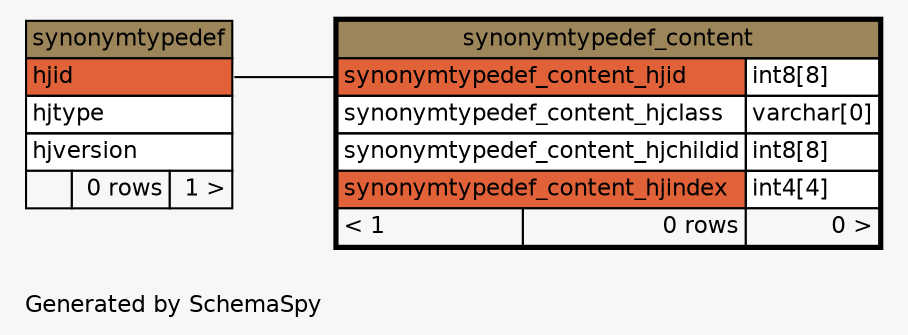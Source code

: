 // dot 2.22.2 on Windows Vista 6.0
// SchemaSpy rev 536
digraph "oneDegreeRelationshipsDiagram" {
  graph [
    rankdir="RL"
    bgcolor="#f7f7f7"
    label="\nGenerated by SchemaSpy"
    labeljust="l"
    nodesep="0.18"
    ranksep="0.46"
    fontname="Helvetica"
    fontsize="11"
  ];
  node [
    fontname="Helvetica"
    fontsize="11"
    shape="plaintext"
  ];
  edge [
    arrowsize="0.8"
  ];
  "synonymtypedef_content":"synonymtypedef_content_hjid":w -> "synonymtypedef":"hjid":e [arrowhead=none arrowtail=crowodot];
  "synonymtypedef" [
    label=<
    <TABLE BORDER="0" CELLBORDER="1" CELLSPACING="0" BGCOLOR="#ffffff">
      <TR><TD COLSPAN="3" BGCOLOR="#9b8559" ALIGN="CENTER">synonymtypedef</TD></TR>
      <TR><TD PORT="hjid" COLSPAN="3" BGCOLOR="#e16239" ALIGN="LEFT">hjid</TD></TR>
      <TR><TD PORT="hjtype" COLSPAN="3" ALIGN="LEFT">hjtype</TD></TR>
      <TR><TD PORT="hjversion" COLSPAN="3" ALIGN="LEFT">hjversion</TD></TR>
      <TR><TD ALIGN="LEFT" BGCOLOR="#f7f7f7">  </TD><TD ALIGN="RIGHT" BGCOLOR="#f7f7f7">0 rows</TD><TD ALIGN="RIGHT" BGCOLOR="#f7f7f7">1 &gt;</TD></TR>
    </TABLE>>
    URL="synonymtypedef.html"
    tooltip="synonymtypedef"
  ];
  "synonymtypedef_content" [
    label=<
    <TABLE BORDER="2" CELLBORDER="1" CELLSPACING="0" BGCOLOR="#ffffff">
      <TR><TD COLSPAN="3" BGCOLOR="#9b8559" ALIGN="CENTER">synonymtypedef_content</TD></TR>
      <TR><TD PORT="synonymtypedef_content_hjid" COLSPAN="2" BGCOLOR="#e16239" ALIGN="LEFT">synonymtypedef_content_hjid</TD><TD PORT="synonymtypedef_content_hjid.type" ALIGN="LEFT">int8[8]</TD></TR>
      <TR><TD PORT="synonymtypedef_content_hjclass" COLSPAN="2" ALIGN="LEFT">synonymtypedef_content_hjclass</TD><TD PORT="synonymtypedef_content_hjclass.type" ALIGN="LEFT">varchar[0]</TD></TR>
      <TR><TD PORT="synonymtypedef_content_hjchildid" COLSPAN="2" ALIGN="LEFT">synonymtypedef_content_hjchildid</TD><TD PORT="synonymtypedef_content_hjchildid.type" ALIGN="LEFT">int8[8]</TD></TR>
      <TR><TD PORT="synonymtypedef_content_hjindex" COLSPAN="2" BGCOLOR="#e16239" ALIGN="LEFT">synonymtypedef_content_hjindex</TD><TD PORT="synonymtypedef_content_hjindex.type" ALIGN="LEFT">int4[4]</TD></TR>
      <TR><TD ALIGN="LEFT" BGCOLOR="#f7f7f7">&lt; 1</TD><TD ALIGN="RIGHT" BGCOLOR="#f7f7f7">0 rows</TD><TD ALIGN="RIGHT" BGCOLOR="#f7f7f7">0 &gt;</TD></TR>
    </TABLE>>
    URL="synonymtypedef_content.html"
    tooltip="synonymtypedef_content"
  ];
}
